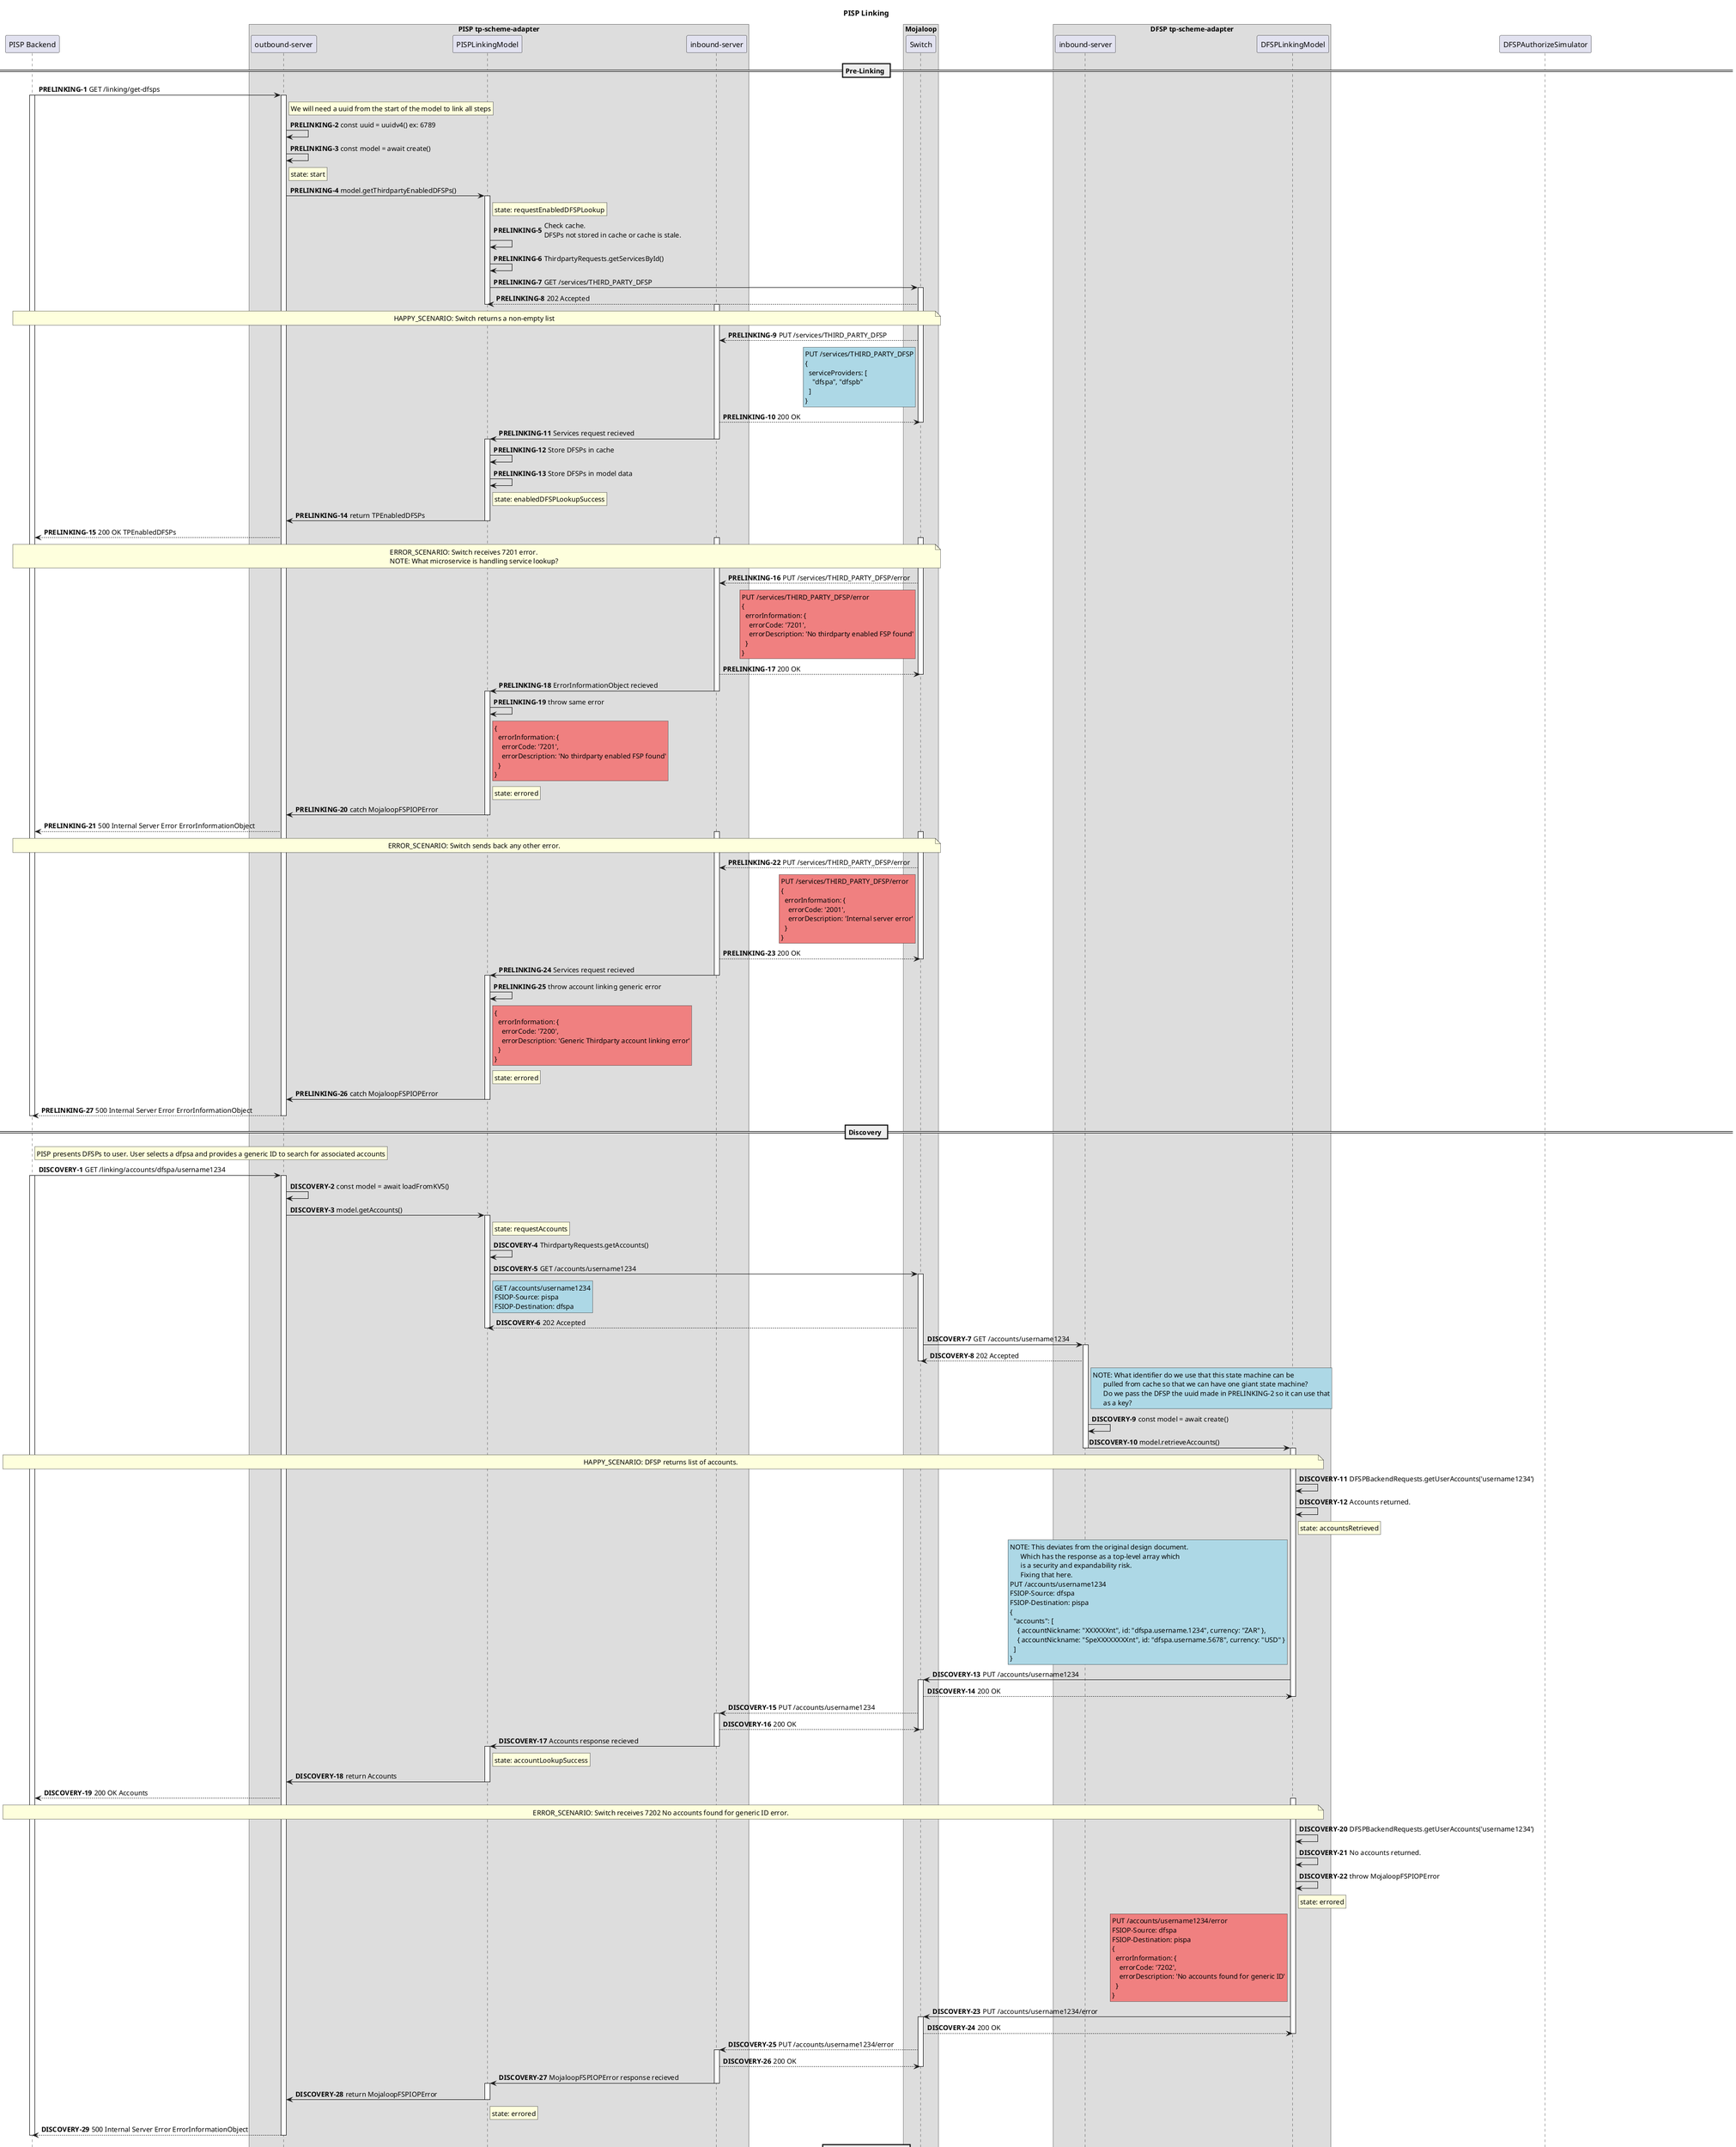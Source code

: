 @startuml

title PISP Linking

participant "PISP Backend" as PISP
box "PISP tp-scheme-adapter"
  participant "outbound-server" as PISP_TP_OUT
  participant "PISPLinkingModel" as PISP_LM
  participant "inbound-server" as PISP_TP_IN
end box
box "Mojaloop"
    participant Switch
end box
box "DFSP tp-scheme-adapter"
  participant "inbound-server" as DFSP_TP_IN
  participant "DFSPLinkingModel" as DFSP_LM
end box
participant DFSPAuthorizeSimulator

== Pre-Linking ==
autonumber 1 "<b>PRELINKING-#</b>"

PISP -> PISP_TP_OUT: GET /linking/get-dfsps

activate PISP
activate PISP_TP_OUT

rnote right of PISP_TP_OUT: We will need a uuid from the start of the model to link all steps
PISP_TP_OUT -> PISP_TP_OUT: const uuid = uuidv4() ex: 6789
PISP_TP_OUT -> PISP_TP_OUT: const model = await create()
rnote right of PISP_TP_OUT: state: start
PISP_TP_OUT -> PISP_LM: model.getThirdpartyEnabledDFSPs()

activate PISP_LM

rnote right of PISP_LM: state: requestEnabledDFSPLookup
PISP_LM -> PISP_LM: Check cache.\nDFSPs not stored in cache or cache is stale.
PISP_LM -> PISP_LM: ThirdpartyRequests.getServicesById()
PISP_LM -> Switch: GET /services/THIRD_PARTY_DFSP

activate Switch
Switch --> PISP_LM: 202 Accepted
deactivate PISP_LM

note over PISP, Switch
  HAPPY_SCENARIO: Switch returns a non-empty list
end note

activate PISP_TP_IN

Switch --> PISP_TP_IN: PUT /services/THIRD_PARTY_DFSP
rnote left of Switch #LightBlue
PUT /services/THIRD_PARTY_DFSP
{
  serviceProviders: [
    "dfspa", "dfspb"
  ]
}
end note
PISP_TP_IN --> Switch: 200 OK

deactivate Switch

PISP_TP_IN -> PISP_LM: Services request recieved

deactivate PISP_TP_IN
activate PISP_LM

PISP_LM -> PISP_LM: Store DFSPs in cache
PISP_LM -> PISP_LM: Store DFSPs in model data
rnote right of PISP_LM: state: enabledDFSPLookupSuccess
PISP_LM -> PISP_TP_OUT: return TPEnabledDFSPs

deactivate PISP_LM

PISP_TP_OUT --> PISP: 200 OK TPEnabledDFSPs

note over PISP, Switch
  ERROR_SCENARIO: Switch receives 7201 error.
  NOTE: What microservice is handling service lookup?
end note

activate PISP_TP_IN
activate Switch

Switch --> PISP_TP_IN: PUT /services/THIRD_PARTY_DFSP/error
rnote left of Switch #LightCoral
PUT /services/THIRD_PARTY_DFSP/error
{
  errorInformation: {
    errorCode: '7201',
    errorDescription: 'No thirdparty enabled FSP found'
  }
}
end note
PISP_TP_IN --> Switch: 200 OK

deactivate Switch

PISP_TP_IN -> PISP_LM: ErrorInformationObject recieved

deactivate PISP_TP_IN
activate PISP_LM

PISP_LM -> PISP_LM: throw same error
rnote right of PISP_LM #LightCoral
{
  errorInformation: {
    errorCode: '7201',
    errorDescription: 'No thirdparty enabled FSP found'
  }
}
end note
rnote right of PISP_LM: state: errored
PISP_LM -> PISP_TP_OUT: catch MojaloopFSPIOPError

deactivate PISP_LM

PISP_TP_OUT --> PISP: 500 Internal Server Error ErrorInformationObject


note over PISP, Switch
  ERROR_SCENARIO: Switch sends back any other error.
end note

activate PISP_TP_IN
activate Switch
Switch --> PISP_TP_IN: PUT /services/THIRD_PARTY_DFSP/error
rnote left of Switch #LightCoral
PUT /services/THIRD_PARTY_DFSP/error
{
  errorInformation: {
    errorCode: '2001',
    errorDescription: 'Internal server error'
  }
}
end note
PISP_TP_IN --> Switch: 200 OK

deactivate Switch

PISP_TP_IN -> PISP_LM: Services request recieved

deactivate PISP_TP_IN
activate PISP_LM

PISP_LM -> PISP_LM: throw account linking generic error
rnote right of PISP_LM #LightCoral
{
  errorInformation: {
    errorCode: '7200',
    errorDescription: 'Generic Thirdparty account linking error'
  }
}
end note
rnote right of PISP_LM: state: errored
PISP_LM -> PISP_TP_OUT: catch MojaloopFSPIOPError

deactivate PISP_LM

PISP_TP_OUT --> PISP: 500 Internal Server Error ErrorInformationObject

deactivate PISP_TP_OUT
deactivate PISP

== Discovery ==
autonumber 1 "<b>DISCOVERY-#</b>"
rnote right of PISP
PISP presents DFSPs to user. User selects a dfpsa and provides a generic ID to search for associated accounts
end note
PISP -> PISP_TP_OUT: GET /linking/accounts/dfspa/username1234

activate PISP
activate PISP_TP_OUT

PISP_TP_OUT -> PISP_TP_OUT: const model = await loadFromKVS()
PISP_TP_OUT -> PISP_LM: model.getAccounts()

activate PISP_LM

rnote right of PISP_LM: state: requestAccounts
PISP_LM -> PISP_LM: ThirdpartyRequests.getAccounts()
PISP_LM -> Switch: GET /accounts/username1234
rnote right of PISP_LM #LightBlue
GET /accounts/username1234
FSIOP-Source: pispa
FSIOP-Destination: dfspa
end note

activate Switch
Switch --> PISP_LM: 202 Accepted
deactivate PISP_LM

Switch -> DFSP_TP_IN: GET /accounts/username1234
activate DFSP_TP_IN
DFSP_TP_IN --> Switch: 202 Accepted
deactivate Switch

rnote right of DFSP_TP_IN #LightBlue
NOTE: What identifier do we use that this state machine can be
      pulled from cache so that we can have one giant state machine?
      Do we pass the DFSP the uuid made in PRELINKING-2 so it can use that
      as a key?
end note
DFSP_TP_IN -> DFSP_TP_IN: const model = await create()
DFSP_TP_IN -> DFSP_LM: model.retrieveAccounts()
deactivate DFSP_TP_IN

note over PISP, DFSP_LM
  HAPPY_SCENARIO: DFSP returns list of accounts.
end note

activate DFSP_LM
DFSP_LM -> DFSP_LM: DFSPBackendRequests.getUserAccounts('username1234')
DFSP_LM -> DFSP_LM: Accounts returned.
rnote right of DFSP_LM: state: accountsRetrieved

rnote left of DFSP_LM #LightBlue
NOTE: This deviates from the original design document.
      Which has the response as a top-level array which
      is a security and expandability risk.
      Fixing that here.
PUT /accounts/username1234
FSIOP-Source: dfspa
FSIOP-Destination: pispa
{
  "accounts": [
    { accountNickname: "XXXXXXnt", id: "dfspa.username.1234", currency: "ZAR" },
    { accountNickname: "SpeXXXXXXXXnt", id: "dfspa.username.5678", currency: "USD" }
  ]
}
end note

DFSP_LM -> Switch: PUT /accounts/username1234
activate Switch
Switch --> DFSP_LM: 200 OK
deactivate DFSP_LM

Switch --> PISP_TP_IN: PUT /accounts/username1234
activate PISP_TP_IN
PISP_TP_IN --> Switch: 200 OK
deactivate Switch

PISP_TP_IN -> PISP_LM: Accounts response recieved
rnote right of PISP_LM: state: accountLookupSuccess
deactivate PISP_TP_IN
activate PISP_LM
PISP_LM -> PISP_TP_OUT: return Accounts
deactivate PISP_LM
PISP_TP_OUT --> PISP: 200 OK Accounts


note over PISP, DFSP_LM
  ERROR_SCENARIO: Switch receives 7202 No accounts found for generic ID error.
end note

activate DFSP_LM
DFSP_LM -> DFSP_LM: DFSPBackendRequests.getUserAccounts('username1234')
DFSP_LM -> DFSP_LM: No accounts returned.
DFSP_LM -> DFSP_LM: throw MojaloopFSPIOPError

rnote right of DFSP_LM: state: errored
rnote left of DFSP_LM #LightCoral
PUT /accounts/username1234/error
FSIOP-Source: dfspa
FSIOP-Destination: pispa
{
  errorInformation: {
    errorCode: '7202',
    errorDescription: 'No accounts found for generic ID'
  }
}
end note

DFSP_LM -> Switch: PUT /accounts/username1234/error
activate Switch
Switch --> DFSP_LM: 200 OK
deactivate DFSP_LM

Switch --> PISP_TP_IN: PUT /accounts/username1234/error
activate PISP_TP_IN
PISP_TP_IN --> Switch: 200 OK
deactivate Switch

PISP_TP_IN -> PISP_LM: MojaloopFSPIOPError response recieved
deactivate PISP_TP_IN
activate PISP_LM
PISP_LM -> PISP_TP_OUT: return MojaloopFSPIOPError
rnote right of PISP_LM: state: errored
deactivate PISP_LM
PISP_TP_OUT --> PISP: 500 Internal Server Error ErrorInformationObject
deactivate PISP_TP_OUT
deactivate PISP

== Request Consent - Web ==
autonumber 1 "<b>REQUEST-CONSENT-#</b>"
rnote right of PISP
PISP presents accounts to user. User selects one or more accounts to link.
end note
PISP -> PISP_TP_OUT: POST /linking/request-consent
rnote right of PISP #LightBlue
POST /linking/request-consent
{
  "accounts": [
    { accountNickname: "XXXXXXnt", id: "dfspa.username.1234", currency: "ZAR" },
    { accountNickname: "SpeXXXXXXXXnt", id: "dfspa.username.5678", currency: "USD" }
  ],
  callbackURI: 'pisp-app://callback'
}
end note


activate PISP
activate PISP_TP_OUT

PISP_TP_OUT -> PISP_TP_OUT: const model = await loadFromKVS()
PISP_TP_OUT -> PISP_LM: model.requestConsent()

activate PISP_LM

rnote right of PISP_LM: state: requestConsent
PISP_LM -> PISP_LM: ThirdpartyRequests.postConsentRequests()
PISP_LM -> Switch: POST /consentRequests
rnote right of PISP_LM #LightBlue
POST /consentRequests
FSIOP-Source: pispa
FSIOP-Destination: dfspa
{
  // consentRequestId will be the uuid created
  // at the PRELINKING-2
  consentRequestId: 6789
  scopes: [{
    accountId: 'dfspa.username.1234',
    actions: ['accounts.getBalance', 'accounts.transfer'],
    accountId: 'dfspa.username.5678',
    actions: ['accounts.getBalance', 'accounts.transfer'],
  }],
  // model will add `authChannels`
  authChannels: ["WEB", "OTP"],
  callbackURI: 'pisp-app://callback...'
}
end note

activate Switch
Switch --> PISP_LM: 202 Accepted
deactivate PISP_LM

Switch -> DFSP_TP_IN: POST /consentRequests
activate DFSP_TP_IN
DFSP_TP_IN --> Switch: 202 Accepted
deactivate Switch

DFSP_TP_IN -> DFSP_TP_IN: const model = await loadFromKVS()
activate DFSP_LM
DFSP_TP_IN -> DFSP_LM: model.requestConsent()
DFSP_LM -> DFSP_LM: DFSPBackendRequests.validateConsentRequest()
activate DFSPAuthorizeSimulator
DFSP_LM -> DFSPAuthorizeSimulator: ""POST /store/consentRequests/6789""
DFSPAuthorizeSimulator -> DFSPAuthorizeSimulator: store consentRequest details
DFSPAuthorizeSimulator -> DFSP_LM: 201 Created
deactivate DFSPAuthorizeSimulator
DFSP_TP_IN --> Switch: 202 Accepted
deactivate DFSP_TP_IN


activate Switch
DFSP_LM -> Switch: PUT /consentRequests/6789

rnote left of DFSP_LM #LightBlue
PUT /consentRequests/6789
FSIOP-Source: pispa
FSIOP-Destination: dfspa
{
  consentRequestId: 6789
  scopes: [{
    accountId: 'dfspa.username.1234',
    actions: ['accounts.getBalance', 'accounts.transfer'],
    accountId: 'dfspa.username.5678',
    actions: ['accounts.getBalance', 'accounts.transfer'],
  }],
  authChannels: ["WEB"],
  callbackURI: 'pisp-app://callback...',
  authURI: 'dfspa.com/authorize?consentRequestId=6789' // this is new
}
end note
Switch --> DFSP_LM: 202 ACCEPTED
deactivate DFSP_LM
activate PISP_TP_IN
Switch ->  PISP_TP_IN: PUT /consentRequests/6789
PISP_TP_IN --> Switch: 200 OK
deactivate Switch
activate PISP_LM
PISP_TP_IN --> PISP_LM: Consent Request response recieved
rnote right of PISP_LM: state: webAuthenticationChannelResponseRecieved
deactivate PISP_TP_IN
PISP_LM -> PISP_TP_OUT: return Authentication Response
deactivate PISP_LM
PISP_TP_OUT --> PISP: 200 OK Autentication Response

note over PISP, DFSP_LM
  ERROR_SCENARIO:
    FSP does not find scopes suitable |
    FSP does not support any requested authentication channels |
    FSP does not support any requested scope actions |
    FSP does not trust PISP callback URI
end note

activate DFSP_TP_IN
DFSP_TP_IN -> DFSP_TP_IN: const model = await loadFromKVS()
activate DFSP_LM
DFSP_TP_IN -> DFSP_LM: model.requestConsent()
DFSP_LM -> DFSP_LM: DFSPBackendRequests.validateConsentRequest()

DFSP_TP_IN --> Switch: 202 Accepted
deactivate DFSP_TP_IN

activate Switch
DFSP_LM -> Switch: PUT /consentRequests/6789/error

rnote left of DFSP_LM #LightCoral
PUT /consentRequests/6789/error
FSIOP-Source: dfspa
FSIOP-Destination: pispa
{
  errorInformation: {
    errorCode: '720x',
    errorDescription: 'FSP does not find scopes suitable'
  } OR
  errorInformation: {
    errorCode: '7203',
    errorDescription: 'FSP does not support any requested authentication channels'
  } OR
  errorInformation: {
    errorCode: '7204',
    errorDescription: 'FSP does not support any requested scope actions'
  } OR
  errorInformation: {
    errorCode: '720x',
    errorDescription: 'FSP does not trust PISP callback URI'
  }
}
end note
Switch --> DFSP_LM: 200 OK
deactivate DFSP_LM
activate PISP_TP_IN
deactivate DFSP_LM
Switch ->  PISP_TP_IN: PUT /consentRequests/6789/error
PISP_TP_IN --> Switch: 200 OK
deactivate Switch
activate PISP_LM
PISP_TP_IN --> PISP_LM: MojaloopFSPIOPError response recieved
rnote right of PISP_LM: state: errored
deactivate PISP_TP_IN
PISP_LM -> PISP_TP_OUT: return MojaloopFSPIOPError
deactivate PISP_LM
PISP_TP_OUT --> PISP: 500 Internal Server Error ErrorInformationObject
deactivate PISP_TP_OUT
deactivate PISP

== Request Consent - OTP ==
autonumber 1 "<b>REQUEST-CONSENT-#</b>"
rnote right of PISP
PISP presents accounts to user. User selects one or more accounts to link.
end note
PISP -> PISP_TP_OUT: POST /linking/request-consent
rnote right of PISP #LightBlue
POST /linking/request-consent
{
  "accounts": [
    { accountNickname: "XXXXXXnt", id: "dfspa.username.1234", currency: "ZAR" },
    { accountNickname: "SpeXXXXXXXXnt", id: "dfspa.username.5678", currency: "USD" }
  ],
  callbackURI: 'pisp-app://callback'
}
end note

activate PISP
activate PISP_TP_OUT

PISP_TP_OUT -> PISP_TP_OUT: const model = await loadFromKVS()
PISP_TP_OUT -> PISP_LM: model.requestConsent()

activate PISP_LM

rnote right of PISP_LM: state: requestConsent
PISP_LM -> PISP_LM: ThirdpartyRequests.postConsentRequests()
PISP_LM -> Switch: POST /consentRequests
rnote right of PISP_LM #LightBlue
POST /consentRequests
FSIOP-Source: pispa
FSIOP-Destination: dfspa
{
  // consentRequestId will be the uuid created
  // at the PRELINKING-2
  consentRequestId: 6789
  scopes: [{
    accountId: 'dfspa.username.1234',
    actions: ['accounts.getBalance', 'accounts.transfer'],
    accountId: 'dfspa.username.5678',
    actions: ['accounts.getBalance', 'accounts.transfer'],
  }],
  // model will add `authChannels`
  authChannels: ["OTP"],
  callbackURI: 'pisp-app://callback...'
}
end note

activate Switch
Switch --> PISP_LM: 202 Accepted
deactivate PISP_LM

Switch -> DFSP_TP_IN: POST /consentRequests
activate DFSP_TP_IN
DFSP_TP_IN --> Switch: 202 Accepted
deactivate Switch

DFSP_TP_IN -> DFSP_TP_IN: const model = await loadFromKVS()
activate DFSP_LM
DFSP_TP_IN -> DFSP_LM: model.requestConsent()
DFSP_LM -> DFSP_LM: DFSPBackendRequests.validateConsentRequest()

activate DFSPAuthorizeSimulator
DFSP_LM -> DFSPAuthorizeSimulator: ""POST /store/consentRequests/6789""
DFSPAuthorizeSimulator -> DFSPAuthorizeSimulator: store consentRequest details
DFSPAuthorizeSimulator -> DFSP_LM: 201 Created
deactivate DFSPAuthorizeSimulator

DFSP_TP_IN --> Switch: 202 Accepted
deactivate DFSP_TP_IN


activate Switch
DFSP_LM -> Switch: PUT /consentRequests/6789

rnote left of DFSP_LM #LightBlue
PUT /consentRequests/6789
FSIOP-Source: pispa
FSIOP-Destination: dfspa
{
  consentRequestId: 6789
  scopes: [{
    accountId: 'dfspa.username.1234',
    actions: ['accounts.getBalance', 'accounts.transfer'],
    accountId: 'dfspa.username.5678',
    actions: ['accounts.getBalance', 'accounts.transfer'],
  }],
  authChannels: ["OTP"],
  callbackURI: 'pisp-app://callback...',
  authURI: 'dfspa.com/authorize?consentRequestId=6789' // this is new
}
end note
Switch --> DFSP_LM: 202 ACCEPTED
deactivate DFSP_LM
activate PISP_TP_IN
Switch ->  PISP_TP_IN: PUT /consentRequests/6789
PISP_TP_IN --> Switch: 200 OK
deactivate Switch
activate PISP_LM
PISP_TP_IN --> PISP_LM: Consent Request response recieved
rnote right of PISP_LM: state: OTPAuthenticationChannelResponseRecieved
deactivate PISP_TP_IN
PISP_LM -> PISP_TP_OUT: return Authentication Response
deactivate PISP_LM
PISP_TP_OUT --> PISP: 200 OK Autentication Response

note over PISP, DFSP_LM
  ERROR_SCENARIO:
    FSP does not find scopes suitable |
    FSP does not support any requested authentication channels |
    FSP does not support any requested scope actions |
    FSP does not trust PISP callback URI
end note

activate DFSP_TP_IN
DFSP_TP_IN -> DFSP_TP_IN: const model = await loadFromKVS()
activate DFSP_LM
DFSP_TP_IN -> DFSP_LM: model.requestConsent()
DFSP_LM -> DFSP_LM: DFSPBackendRequests.validateConsentRequest()

DFSP_TP_IN --> Switch: 202 Accepted
deactivate DFSP_TP_IN

activate Switch
DFSP_LM -> Switch: PUT /consentRequests/6789/error

rnote left of DFSP_LM #LightCoral
PUT /consentRequests/6789/error
FSIOP-Source: dfspa
FSIOP-Destination: pispa
{
  errorInformation: {
    errorCode: '720x',
    errorDescription: 'FSP does not find scopes suitable'
  } OR
  errorInformation: {
    errorCode: '7203',
    errorDescription: 'FSP does not support any requested authentication channels'
  } OR
  errorInformation: {
    errorCode: '7204',
    errorDescription: 'FSP does not support any requested scope actions'
  } OR
  errorInformation: {
    errorCode: '720x',
    errorDescription: 'FSP does not trust PISP callback URI'
  }
}
end note
Switch --> DFSP_LM: 200 OK
deactivate DFSP_LM
activate PISP_TP_IN
deactivate DFSP_LM
Switch ->  PISP_TP_IN: PUT /consentRequests/6789/error
PISP_TP_IN --> Switch: 200 OK
deactivate Switch
activate PISP_LM
PISP_TP_IN --> PISP_LM: MojaloopFSPIOPError response recieved
rnote right of PISP_LM: state: errored
deactivate PISP_TP_IN
PISP_LM -> PISP_TP_OUT: return MojaloopFSPIOPError
deactivate PISP_LM
PISP_TP_OUT --> PISP: 500 Internal Server Error ErrorInformationObject
deactivate PISP_TP_OUT
deactivate PISP

@enduml
